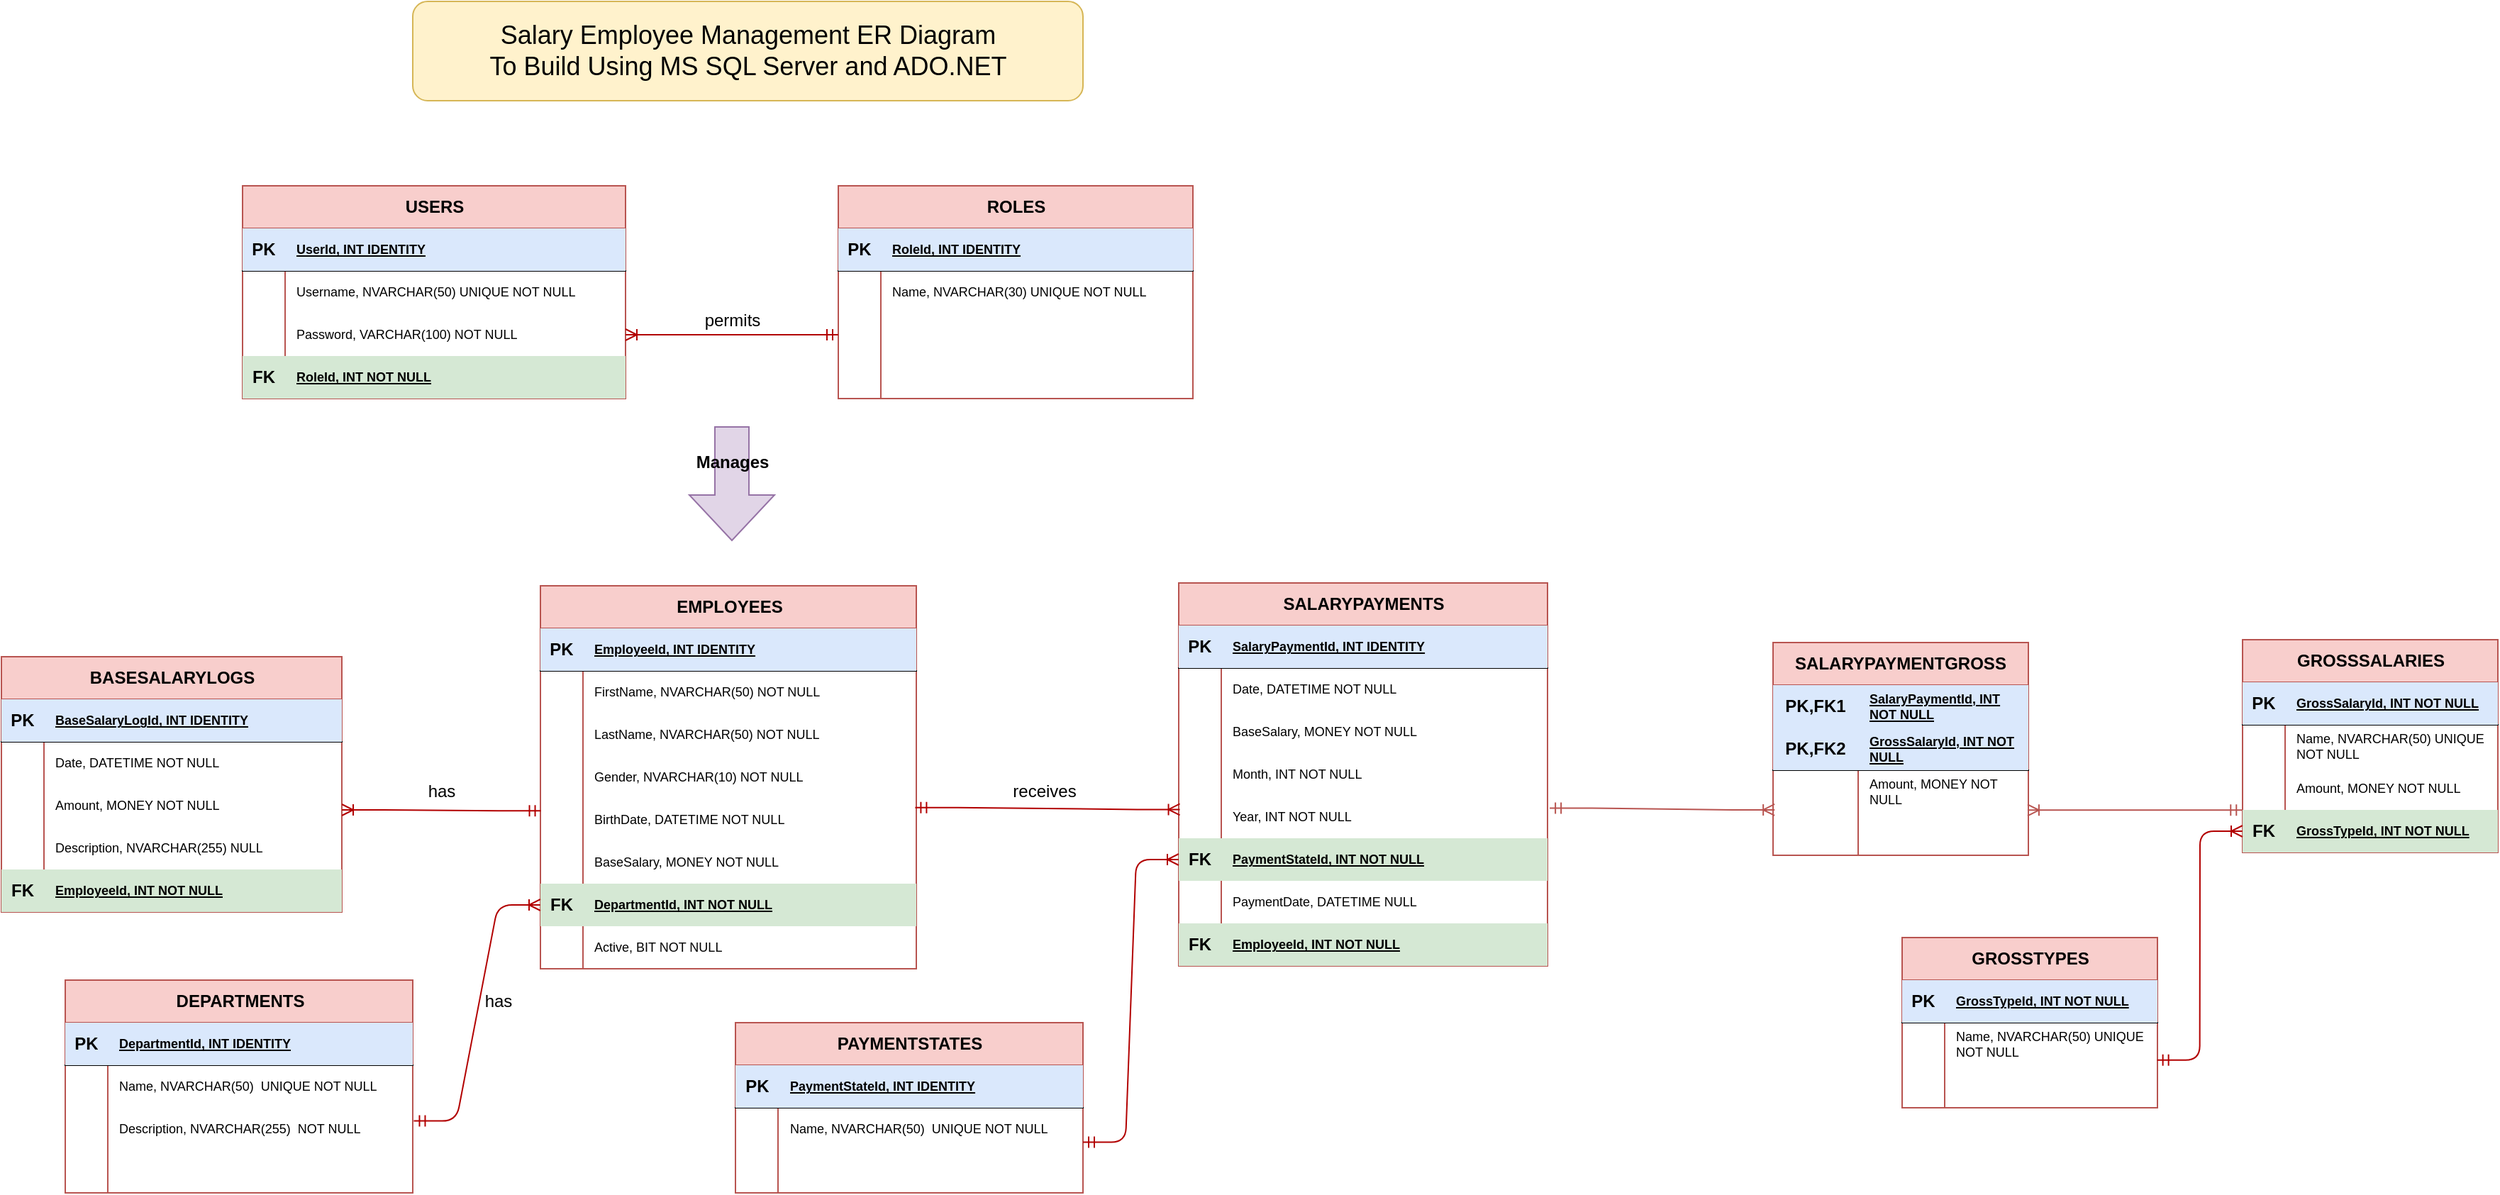 <mxfile version="22.1.2" type="device">
  <diagram name="Page-1" id="O407uY9WB6PLugz5sTXq">
    <mxGraphModel dx="913" dy="454" grid="1" gridSize="10" guides="1" tooltips="1" connect="1" arrows="1" fold="1" page="1" pageScale="1" pageWidth="850" pageHeight="1100" math="0" shadow="0">
      <root>
        <mxCell id="0" />
        <mxCell id="1" parent="0" />
        <mxCell id="q6f8Xul3cOt6mHzcsm3X-1" value="USERS" style="shape=table;startSize=30;container=1;collapsible=1;childLayout=tableLayout;fixedRows=1;rowLines=0;fontStyle=1;align=center;resizeLast=1;html=1;fillColor=#f8cecc;strokeColor=#b85450;" parent="1" vertex="1">
          <mxGeometry x="470" y="280" width="270" height="150" as="geometry" />
        </mxCell>
        <mxCell id="q6f8Xul3cOt6mHzcsm3X-2" value="" style="shape=tableRow;horizontal=0;startSize=0;swimlaneHead=0;swimlaneBody=0;fillColor=none;collapsible=0;dropTarget=0;points=[[0,0.5],[1,0.5]];portConstraint=eastwest;top=0;left=0;right=0;bottom=1;" parent="q6f8Xul3cOt6mHzcsm3X-1" vertex="1">
          <mxGeometry y="30" width="270" height="30" as="geometry" />
        </mxCell>
        <mxCell id="q6f8Xul3cOt6mHzcsm3X-3" value="PK" style="shape=partialRectangle;connectable=0;fillColor=#dae8fc;top=0;left=0;bottom=0;right=0;fontStyle=1;overflow=hidden;whiteSpace=wrap;html=1;strokeColor=#6c8ebf;" parent="q6f8Xul3cOt6mHzcsm3X-2" vertex="1">
          <mxGeometry width="30" height="30" as="geometry">
            <mxRectangle width="30" height="30" as="alternateBounds" />
          </mxGeometry>
        </mxCell>
        <mxCell id="q6f8Xul3cOt6mHzcsm3X-4" value="UserId, INT IDENTITY" style="shape=partialRectangle;connectable=0;fillColor=#dae8fc;top=0;left=0;bottom=0;right=0;align=left;spacingLeft=6;fontStyle=5;overflow=hidden;whiteSpace=wrap;html=1;strokeColor=#6c8ebf;fontSize=9;" parent="q6f8Xul3cOt6mHzcsm3X-2" vertex="1">
          <mxGeometry x="30" width="240" height="30" as="geometry">
            <mxRectangle width="240" height="30" as="alternateBounds" />
          </mxGeometry>
        </mxCell>
        <mxCell id="q6f8Xul3cOt6mHzcsm3X-5" value="" style="shape=tableRow;horizontal=0;startSize=0;swimlaneHead=0;swimlaneBody=0;fillColor=none;collapsible=0;dropTarget=0;points=[[0,0.5],[1,0.5]];portConstraint=eastwest;top=0;left=0;right=0;bottom=0;" parent="q6f8Xul3cOt6mHzcsm3X-1" vertex="1">
          <mxGeometry y="60" width="270" height="30" as="geometry" />
        </mxCell>
        <mxCell id="q6f8Xul3cOt6mHzcsm3X-6" value="" style="shape=partialRectangle;connectable=0;fillColor=none;top=0;left=0;bottom=0;right=0;editable=1;overflow=hidden;whiteSpace=wrap;html=1;" parent="q6f8Xul3cOt6mHzcsm3X-5" vertex="1">
          <mxGeometry width="30" height="30" as="geometry">
            <mxRectangle width="30" height="30" as="alternateBounds" />
          </mxGeometry>
        </mxCell>
        <mxCell id="q6f8Xul3cOt6mHzcsm3X-7" value="Username, NVARCHAR(50) UNIQUE NOT NULL" style="shape=partialRectangle;connectable=0;fillColor=none;top=0;left=0;bottom=0;right=0;align=left;spacingLeft=6;overflow=hidden;whiteSpace=wrap;html=1;fontSize=9;" parent="q6f8Xul3cOt6mHzcsm3X-5" vertex="1">
          <mxGeometry x="30" width="240" height="30" as="geometry">
            <mxRectangle width="240" height="30" as="alternateBounds" />
          </mxGeometry>
        </mxCell>
        <mxCell id="q6f8Xul3cOt6mHzcsm3X-8" value="" style="shape=tableRow;horizontal=0;startSize=0;swimlaneHead=0;swimlaneBody=0;fillColor=none;collapsible=0;dropTarget=0;points=[[0,0.5],[1,0.5]];portConstraint=eastwest;top=0;left=0;right=0;bottom=0;" parent="q6f8Xul3cOt6mHzcsm3X-1" vertex="1">
          <mxGeometry y="90" width="270" height="30" as="geometry" />
        </mxCell>
        <mxCell id="q6f8Xul3cOt6mHzcsm3X-9" value="" style="shape=partialRectangle;connectable=0;fillColor=none;top=0;left=0;bottom=0;right=0;editable=1;overflow=hidden;whiteSpace=wrap;html=1;" parent="q6f8Xul3cOt6mHzcsm3X-8" vertex="1">
          <mxGeometry width="30" height="30" as="geometry">
            <mxRectangle width="30" height="30" as="alternateBounds" />
          </mxGeometry>
        </mxCell>
        <mxCell id="q6f8Xul3cOt6mHzcsm3X-10" value="Password, VARCHAR(100) NOT NULL" style="shape=partialRectangle;connectable=0;fillColor=none;top=0;left=0;bottom=0;right=0;align=left;spacingLeft=6;overflow=hidden;whiteSpace=wrap;html=1;fontSize=9;" parent="q6f8Xul3cOt6mHzcsm3X-8" vertex="1">
          <mxGeometry x="30" width="240" height="30" as="geometry">
            <mxRectangle width="240" height="30" as="alternateBounds" />
          </mxGeometry>
        </mxCell>
        <mxCell id="q6f8Xul3cOt6mHzcsm3X-11" value="" style="shape=tableRow;horizontal=0;startSize=0;swimlaneHead=0;swimlaneBody=0;fillColor=none;collapsible=0;dropTarget=0;points=[[0,0.5],[1,0.5]];portConstraint=eastwest;top=0;left=0;right=0;bottom=0;" parent="q6f8Xul3cOt6mHzcsm3X-1" vertex="1">
          <mxGeometry y="120" width="270" height="30" as="geometry" />
        </mxCell>
        <mxCell id="q6f8Xul3cOt6mHzcsm3X-12" value="FK" style="shape=partialRectangle;connectable=0;fillColor=#d5e8d4;top=0;left=0;bottom=0;right=0;editable=1;overflow=hidden;whiteSpace=wrap;html=1;fontStyle=1;strokeColor=#82b366;" parent="q6f8Xul3cOt6mHzcsm3X-11" vertex="1">
          <mxGeometry width="30" height="30" as="geometry">
            <mxRectangle width="30" height="30" as="alternateBounds" />
          </mxGeometry>
        </mxCell>
        <mxCell id="q6f8Xul3cOt6mHzcsm3X-13" value="&lt;b style=&quot;font-size: 9px;&quot;&gt;&lt;u style=&quot;font-size: 9px;&quot;&gt;RoleId, INT NOT NULL&lt;/u&gt;&lt;/b&gt;" style="shape=partialRectangle;connectable=0;fillColor=#d5e8d4;top=0;left=0;bottom=0;right=0;align=left;spacingLeft=6;overflow=hidden;whiteSpace=wrap;html=1;strokeColor=#82b366;fontSize=9;" parent="q6f8Xul3cOt6mHzcsm3X-11" vertex="1">
          <mxGeometry x="30" width="240" height="30" as="geometry">
            <mxRectangle width="240" height="30" as="alternateBounds" />
          </mxGeometry>
        </mxCell>
        <mxCell id="q6f8Xul3cOt6mHzcsm3X-14" value="ROLES" style="shape=table;startSize=30;container=1;collapsible=1;childLayout=tableLayout;fixedRows=1;rowLines=0;fontStyle=1;align=center;resizeLast=1;html=1;fillColor=#f8cecc;strokeColor=#b85450;" parent="1" vertex="1">
          <mxGeometry x="890" y="280" width="250" height="150" as="geometry" />
        </mxCell>
        <mxCell id="q6f8Xul3cOt6mHzcsm3X-15" value="" style="shape=tableRow;horizontal=0;startSize=0;swimlaneHead=0;swimlaneBody=0;fillColor=none;collapsible=0;dropTarget=0;points=[[0,0.5],[1,0.5]];portConstraint=eastwest;top=0;left=0;right=0;bottom=1;" parent="q6f8Xul3cOt6mHzcsm3X-14" vertex="1">
          <mxGeometry y="30" width="250" height="30" as="geometry" />
        </mxCell>
        <mxCell id="q6f8Xul3cOt6mHzcsm3X-16" value="PK" style="shape=partialRectangle;connectable=0;fillColor=#dae8fc;top=0;left=0;bottom=0;right=0;fontStyle=1;overflow=hidden;whiteSpace=wrap;html=1;strokeColor=#6c8ebf;" parent="q6f8Xul3cOt6mHzcsm3X-15" vertex="1">
          <mxGeometry width="30" height="30" as="geometry">
            <mxRectangle width="30" height="30" as="alternateBounds" />
          </mxGeometry>
        </mxCell>
        <mxCell id="q6f8Xul3cOt6mHzcsm3X-17" value="RoleId, INT IDENTITY" style="shape=partialRectangle;connectable=0;fillColor=#dae8fc;top=0;left=0;bottom=0;right=0;align=left;spacingLeft=6;fontStyle=5;overflow=hidden;whiteSpace=wrap;html=1;strokeColor=#6c8ebf;fontSize=9;" parent="q6f8Xul3cOt6mHzcsm3X-15" vertex="1">
          <mxGeometry x="30" width="220" height="30" as="geometry">
            <mxRectangle width="220" height="30" as="alternateBounds" />
          </mxGeometry>
        </mxCell>
        <mxCell id="q6f8Xul3cOt6mHzcsm3X-18" value="" style="shape=tableRow;horizontal=0;startSize=0;swimlaneHead=0;swimlaneBody=0;fillColor=none;collapsible=0;dropTarget=0;points=[[0,0.5],[1,0.5]];portConstraint=eastwest;top=0;left=0;right=0;bottom=0;" parent="q6f8Xul3cOt6mHzcsm3X-14" vertex="1">
          <mxGeometry y="60" width="250" height="30" as="geometry" />
        </mxCell>
        <mxCell id="q6f8Xul3cOt6mHzcsm3X-19" value="" style="shape=partialRectangle;connectable=0;fillColor=none;top=0;left=0;bottom=0;right=0;editable=1;overflow=hidden;whiteSpace=wrap;html=1;" parent="q6f8Xul3cOt6mHzcsm3X-18" vertex="1">
          <mxGeometry width="30" height="30" as="geometry">
            <mxRectangle width="30" height="30" as="alternateBounds" />
          </mxGeometry>
        </mxCell>
        <mxCell id="q6f8Xul3cOt6mHzcsm3X-20" value="Name, NVARCHAR(30) UNIQUE NOT NULL" style="shape=partialRectangle;connectable=0;fillColor=none;top=0;left=0;bottom=0;right=0;align=left;spacingLeft=6;overflow=hidden;whiteSpace=wrap;html=1;fontSize=9;" parent="q6f8Xul3cOt6mHzcsm3X-18" vertex="1">
          <mxGeometry x="30" width="220" height="30" as="geometry">
            <mxRectangle width="220" height="30" as="alternateBounds" />
          </mxGeometry>
        </mxCell>
        <mxCell id="q6f8Xul3cOt6mHzcsm3X-21" value="" style="shape=tableRow;horizontal=0;startSize=0;swimlaneHead=0;swimlaneBody=0;fillColor=none;collapsible=0;dropTarget=0;points=[[0,0.5],[1,0.5]];portConstraint=eastwest;top=0;left=0;right=0;bottom=0;" parent="q6f8Xul3cOt6mHzcsm3X-14" vertex="1">
          <mxGeometry y="90" width="250" height="30" as="geometry" />
        </mxCell>
        <mxCell id="q6f8Xul3cOt6mHzcsm3X-22" value="" style="shape=partialRectangle;connectable=0;fillColor=none;top=0;left=0;bottom=0;right=0;editable=1;overflow=hidden;whiteSpace=wrap;html=1;" parent="q6f8Xul3cOt6mHzcsm3X-21" vertex="1">
          <mxGeometry width="30" height="30" as="geometry">
            <mxRectangle width="30" height="30" as="alternateBounds" />
          </mxGeometry>
        </mxCell>
        <mxCell id="q6f8Xul3cOt6mHzcsm3X-23" value="" style="shape=partialRectangle;connectable=0;fillColor=none;top=0;left=0;bottom=0;right=0;align=left;spacingLeft=6;overflow=hidden;whiteSpace=wrap;html=1;" parent="q6f8Xul3cOt6mHzcsm3X-21" vertex="1">
          <mxGeometry x="30" width="220" height="30" as="geometry">
            <mxRectangle width="220" height="30" as="alternateBounds" />
          </mxGeometry>
        </mxCell>
        <mxCell id="q6f8Xul3cOt6mHzcsm3X-24" value="" style="shape=tableRow;horizontal=0;startSize=0;swimlaneHead=0;swimlaneBody=0;fillColor=none;collapsible=0;dropTarget=0;points=[[0,0.5],[1,0.5]];portConstraint=eastwest;top=0;left=0;right=0;bottom=0;" parent="q6f8Xul3cOt6mHzcsm3X-14" vertex="1">
          <mxGeometry y="120" width="250" height="30" as="geometry" />
        </mxCell>
        <mxCell id="q6f8Xul3cOt6mHzcsm3X-25" value="" style="shape=partialRectangle;connectable=0;fillColor=none;top=0;left=0;bottom=0;right=0;editable=1;overflow=hidden;whiteSpace=wrap;html=1;" parent="q6f8Xul3cOt6mHzcsm3X-24" vertex="1">
          <mxGeometry width="30" height="30" as="geometry">
            <mxRectangle width="30" height="30" as="alternateBounds" />
          </mxGeometry>
        </mxCell>
        <mxCell id="q6f8Xul3cOt6mHzcsm3X-26" value="" style="shape=partialRectangle;connectable=0;fillColor=none;top=0;left=0;bottom=0;right=0;align=left;spacingLeft=6;overflow=hidden;whiteSpace=wrap;html=1;" parent="q6f8Xul3cOt6mHzcsm3X-24" vertex="1">
          <mxGeometry x="30" width="220" height="30" as="geometry">
            <mxRectangle width="220" height="30" as="alternateBounds" />
          </mxGeometry>
        </mxCell>
        <mxCell id="q6f8Xul3cOt6mHzcsm3X-27" value="" style="edgeStyle=entityRelationEdgeStyle;fontSize=12;html=1;endArrow=ERmandOne;endFill=0;startArrow=ERoneToMany;rounded=1;exitX=1;exitY=0.5;exitDx=0;exitDy=0;entryX=0;entryY=0.5;entryDx=0;entryDy=0;startFill=0;strokeColor=#B20000;fillColor=#e51400;labelBorderColor=none;jumpSize=6;" parent="1" source="q6f8Xul3cOt6mHzcsm3X-8" target="q6f8Xul3cOt6mHzcsm3X-21" edge="1">
          <mxGeometry width="100" height="100" relative="1" as="geometry">
            <mxPoint x="750" y="450" as="sourcePoint" />
            <mxPoint x="850" y="350" as="targetPoint" />
          </mxGeometry>
        </mxCell>
        <mxCell id="q6f8Xul3cOt6mHzcsm3X-28" value="permits" style="text;html=1;align=center;verticalAlign=middle;resizable=0;points=[];autosize=1;strokeColor=none;fillColor=none;" parent="1" vertex="1">
          <mxGeometry x="785" y="360" width="60" height="30" as="geometry" />
        </mxCell>
        <mxCell id="q6f8Xul3cOt6mHzcsm3X-29" value="EMPLOYEES" style="shape=table;startSize=30;container=1;collapsible=1;childLayout=tableLayout;fixedRows=1;rowLines=0;fontStyle=1;align=center;resizeLast=1;html=1;fillColor=#f8cecc;strokeColor=#b85450;" parent="1" vertex="1">
          <mxGeometry x="680" y="562" width="265" height="270" as="geometry" />
        </mxCell>
        <mxCell id="q6f8Xul3cOt6mHzcsm3X-30" value="" style="shape=tableRow;horizontal=0;startSize=0;swimlaneHead=0;swimlaneBody=0;fillColor=none;collapsible=0;dropTarget=0;points=[[0,0.5],[1,0.5]];portConstraint=eastwest;top=0;left=0;right=0;bottom=1;" parent="q6f8Xul3cOt6mHzcsm3X-29" vertex="1">
          <mxGeometry y="30" width="265" height="30" as="geometry" />
        </mxCell>
        <mxCell id="q6f8Xul3cOt6mHzcsm3X-31" value="PK" style="shape=partialRectangle;connectable=0;fillColor=#dae8fc;top=0;left=0;bottom=0;right=0;fontStyle=1;overflow=hidden;whiteSpace=wrap;html=1;strokeColor=#6c8ebf;" parent="q6f8Xul3cOt6mHzcsm3X-30" vertex="1">
          <mxGeometry width="30" height="30" as="geometry">
            <mxRectangle width="30" height="30" as="alternateBounds" />
          </mxGeometry>
        </mxCell>
        <mxCell id="q6f8Xul3cOt6mHzcsm3X-32" value="EmployeeId, INT IDENTITY" style="shape=partialRectangle;connectable=0;fillColor=#dae8fc;top=0;left=0;bottom=0;right=0;align=left;spacingLeft=6;fontStyle=5;overflow=hidden;whiteSpace=wrap;html=1;strokeColor=#6c8ebf;fontSize=9;" parent="q6f8Xul3cOt6mHzcsm3X-30" vertex="1">
          <mxGeometry x="30" width="235" height="30" as="geometry">
            <mxRectangle width="235" height="30" as="alternateBounds" />
          </mxGeometry>
        </mxCell>
        <mxCell id="q6f8Xul3cOt6mHzcsm3X-33" value="" style="shape=tableRow;horizontal=0;startSize=0;swimlaneHead=0;swimlaneBody=0;fillColor=none;collapsible=0;dropTarget=0;points=[[0,0.5],[1,0.5]];portConstraint=eastwest;top=0;left=0;right=0;bottom=0;" parent="q6f8Xul3cOt6mHzcsm3X-29" vertex="1">
          <mxGeometry y="60" width="265" height="30" as="geometry" />
        </mxCell>
        <mxCell id="q6f8Xul3cOt6mHzcsm3X-34" value="" style="shape=partialRectangle;connectable=0;fillColor=none;top=0;left=0;bottom=0;right=0;editable=1;overflow=hidden;whiteSpace=wrap;html=1;" parent="q6f8Xul3cOt6mHzcsm3X-33" vertex="1">
          <mxGeometry width="30" height="30" as="geometry">
            <mxRectangle width="30" height="30" as="alternateBounds" />
          </mxGeometry>
        </mxCell>
        <mxCell id="q6f8Xul3cOt6mHzcsm3X-35" value="FirstName, NVARCHAR(50) NOT NULL" style="shape=partialRectangle;connectable=0;fillColor=none;top=0;left=0;bottom=0;right=0;align=left;spacingLeft=6;overflow=hidden;whiteSpace=wrap;html=1;fontSize=9;" parent="q6f8Xul3cOt6mHzcsm3X-33" vertex="1">
          <mxGeometry x="30" width="235" height="30" as="geometry">
            <mxRectangle width="235" height="30" as="alternateBounds" />
          </mxGeometry>
        </mxCell>
        <mxCell id="q6f8Xul3cOt6mHzcsm3X-36" value="" style="shape=tableRow;horizontal=0;startSize=0;swimlaneHead=0;swimlaneBody=0;fillColor=none;collapsible=0;dropTarget=0;points=[[0,0.5],[1,0.5]];portConstraint=eastwest;top=0;left=0;right=0;bottom=0;" parent="q6f8Xul3cOt6mHzcsm3X-29" vertex="1">
          <mxGeometry y="90" width="265" height="30" as="geometry" />
        </mxCell>
        <mxCell id="q6f8Xul3cOt6mHzcsm3X-37" value="" style="shape=partialRectangle;connectable=0;fillColor=none;top=0;left=0;bottom=0;right=0;editable=1;overflow=hidden;whiteSpace=wrap;html=1;" parent="q6f8Xul3cOt6mHzcsm3X-36" vertex="1">
          <mxGeometry width="30" height="30" as="geometry">
            <mxRectangle width="30" height="30" as="alternateBounds" />
          </mxGeometry>
        </mxCell>
        <mxCell id="q6f8Xul3cOt6mHzcsm3X-38" value="LastName, NVARCHAR(50) NOT NULL" style="shape=partialRectangle;connectable=0;fillColor=none;top=0;left=0;bottom=0;right=0;align=left;spacingLeft=6;overflow=hidden;whiteSpace=wrap;html=1;fontSize=9;" parent="q6f8Xul3cOt6mHzcsm3X-36" vertex="1">
          <mxGeometry x="30" width="235" height="30" as="geometry">
            <mxRectangle width="235" height="30" as="alternateBounds" />
          </mxGeometry>
        </mxCell>
        <mxCell id="q6f8Xul3cOt6mHzcsm3X-39" value="" style="shape=tableRow;horizontal=0;startSize=0;swimlaneHead=0;swimlaneBody=0;fillColor=none;collapsible=0;dropTarget=0;points=[[0,0.5],[1,0.5]];portConstraint=eastwest;top=0;left=0;right=0;bottom=0;" parent="q6f8Xul3cOt6mHzcsm3X-29" vertex="1">
          <mxGeometry y="120" width="265" height="30" as="geometry" />
        </mxCell>
        <mxCell id="q6f8Xul3cOt6mHzcsm3X-40" value="" style="shape=partialRectangle;connectable=0;fillColor=none;top=0;left=0;bottom=0;right=0;editable=1;overflow=hidden;whiteSpace=wrap;html=1;" parent="q6f8Xul3cOt6mHzcsm3X-39" vertex="1">
          <mxGeometry width="30" height="30" as="geometry">
            <mxRectangle width="30" height="30" as="alternateBounds" />
          </mxGeometry>
        </mxCell>
        <mxCell id="q6f8Xul3cOt6mHzcsm3X-41" value="Gender, NVARCHAR(10) NOT NULL" style="shape=partialRectangle;connectable=0;fillColor=none;top=0;left=0;bottom=0;right=0;align=left;spacingLeft=6;overflow=hidden;whiteSpace=wrap;html=1;fontSize=9;" parent="q6f8Xul3cOt6mHzcsm3X-39" vertex="1">
          <mxGeometry x="30" width="235" height="30" as="geometry">
            <mxRectangle width="235" height="30" as="alternateBounds" />
          </mxGeometry>
        </mxCell>
        <mxCell id="q6f8Xul3cOt6mHzcsm3X-45" value="" style="shape=tableRow;horizontal=0;startSize=0;swimlaneHead=0;swimlaneBody=0;fillColor=none;collapsible=0;dropTarget=0;points=[[0,0.5],[1,0.5]];portConstraint=eastwest;top=0;left=0;right=0;bottom=0;" parent="q6f8Xul3cOt6mHzcsm3X-29" vertex="1">
          <mxGeometry y="150" width="265" height="30" as="geometry" />
        </mxCell>
        <mxCell id="q6f8Xul3cOt6mHzcsm3X-46" value="" style="shape=partialRectangle;connectable=0;fillColor=none;top=0;left=0;bottom=0;right=0;editable=1;overflow=hidden;whiteSpace=wrap;html=1;" parent="q6f8Xul3cOt6mHzcsm3X-45" vertex="1">
          <mxGeometry width="30" height="30" as="geometry">
            <mxRectangle width="30" height="30" as="alternateBounds" />
          </mxGeometry>
        </mxCell>
        <mxCell id="q6f8Xul3cOt6mHzcsm3X-47" value="BirthDate, DATETIME NOT NULL" style="shape=partialRectangle;connectable=0;fillColor=none;top=0;left=0;bottom=0;right=0;align=left;spacingLeft=6;overflow=hidden;whiteSpace=wrap;html=1;fontSize=9;" parent="q6f8Xul3cOt6mHzcsm3X-45" vertex="1">
          <mxGeometry x="30" width="235" height="30" as="geometry">
            <mxRectangle width="235" height="30" as="alternateBounds" />
          </mxGeometry>
        </mxCell>
        <mxCell id="q6f8Xul3cOt6mHzcsm3X-48" value="" style="shape=tableRow;horizontal=0;startSize=0;swimlaneHead=0;swimlaneBody=0;fillColor=none;collapsible=0;dropTarget=0;points=[[0,0.5],[1,0.5]];portConstraint=eastwest;top=0;left=0;right=0;bottom=0;" parent="q6f8Xul3cOt6mHzcsm3X-29" vertex="1">
          <mxGeometry y="180" width="265" height="30" as="geometry" />
        </mxCell>
        <mxCell id="q6f8Xul3cOt6mHzcsm3X-49" value="" style="shape=partialRectangle;connectable=0;fillColor=none;top=0;left=0;bottom=0;right=0;editable=1;overflow=hidden;whiteSpace=wrap;html=1;" parent="q6f8Xul3cOt6mHzcsm3X-48" vertex="1">
          <mxGeometry width="30" height="30" as="geometry">
            <mxRectangle width="30" height="30" as="alternateBounds" />
          </mxGeometry>
        </mxCell>
        <mxCell id="q6f8Xul3cOt6mHzcsm3X-50" value="BaseSalary, MONEY NOT NULL" style="shape=partialRectangle;connectable=0;fillColor=none;top=0;left=0;bottom=0;right=0;align=left;spacingLeft=6;overflow=hidden;whiteSpace=wrap;html=1;fontSize=9;" parent="q6f8Xul3cOt6mHzcsm3X-48" vertex="1">
          <mxGeometry x="30" width="235" height="30" as="geometry">
            <mxRectangle width="235" height="30" as="alternateBounds" />
          </mxGeometry>
        </mxCell>
        <mxCell id="q6f8Xul3cOt6mHzcsm3X-51" value="" style="shape=tableRow;horizontal=0;startSize=0;swimlaneHead=0;swimlaneBody=0;fillColor=none;collapsible=0;dropTarget=0;points=[[0,0.5],[1,0.5]];portConstraint=eastwest;top=0;left=0;right=0;bottom=0;" parent="q6f8Xul3cOt6mHzcsm3X-29" vertex="1">
          <mxGeometry y="210" width="265" height="30" as="geometry" />
        </mxCell>
        <mxCell id="q6f8Xul3cOt6mHzcsm3X-52" value="FK" style="shape=partialRectangle;connectable=0;fillColor=#d5e8d4;top=0;left=0;bottom=0;right=0;editable=1;overflow=hidden;whiteSpace=wrap;html=1;strokeColor=#82b366;fontStyle=1" parent="q6f8Xul3cOt6mHzcsm3X-51" vertex="1">
          <mxGeometry width="30" height="30" as="geometry">
            <mxRectangle width="30" height="30" as="alternateBounds" />
          </mxGeometry>
        </mxCell>
        <mxCell id="q6f8Xul3cOt6mHzcsm3X-53" value="DepartmentId, INT NOT NULL" style="shape=partialRectangle;connectable=0;fillColor=#d5e8d4;top=0;left=0;bottom=0;right=0;align=left;spacingLeft=6;overflow=hidden;whiteSpace=wrap;html=1;fontSize=9;strokeColor=#82b366;fontStyle=5" parent="q6f8Xul3cOt6mHzcsm3X-51" vertex="1">
          <mxGeometry x="30" width="235" height="30" as="geometry">
            <mxRectangle width="235" height="30" as="alternateBounds" />
          </mxGeometry>
        </mxCell>
        <mxCell id="q6f8Xul3cOt6mHzcsm3X-54" value="" style="shape=tableRow;horizontal=0;startSize=0;swimlaneHead=0;swimlaneBody=0;fillColor=none;collapsible=0;dropTarget=0;points=[[0,0.5],[1,0.5]];portConstraint=eastwest;top=0;left=0;right=0;bottom=0;" parent="q6f8Xul3cOt6mHzcsm3X-29" vertex="1">
          <mxGeometry y="240" width="265" height="30" as="geometry" />
        </mxCell>
        <mxCell id="q6f8Xul3cOt6mHzcsm3X-55" value="" style="shape=partialRectangle;connectable=0;fillColor=none;top=0;left=0;bottom=0;right=0;editable=1;overflow=hidden;whiteSpace=wrap;html=1;" parent="q6f8Xul3cOt6mHzcsm3X-54" vertex="1">
          <mxGeometry width="30" height="30" as="geometry">
            <mxRectangle width="30" height="30" as="alternateBounds" />
          </mxGeometry>
        </mxCell>
        <mxCell id="q6f8Xul3cOt6mHzcsm3X-56" value="Active, BIT NOT NULL" style="shape=partialRectangle;connectable=0;fillColor=none;top=0;left=0;bottom=0;right=0;align=left;spacingLeft=6;overflow=hidden;whiteSpace=wrap;html=1;fontSize=9;" parent="q6f8Xul3cOt6mHzcsm3X-54" vertex="1">
          <mxGeometry x="30" width="235" height="30" as="geometry">
            <mxRectangle width="235" height="30" as="alternateBounds" />
          </mxGeometry>
        </mxCell>
        <mxCell id="q6f8Xul3cOt6mHzcsm3X-57" value="SALARYPAYMENTS" style="shape=table;startSize=30;container=1;collapsible=1;childLayout=tableLayout;fixedRows=1;rowLines=0;fontStyle=1;align=center;resizeLast=1;html=1;fillColor=#f8cecc;strokeColor=#b85450;" parent="1" vertex="1">
          <mxGeometry x="1130" y="560" width="260" height="270" as="geometry" />
        </mxCell>
        <mxCell id="q6f8Xul3cOt6mHzcsm3X-58" value="" style="shape=tableRow;horizontal=0;startSize=0;swimlaneHead=0;swimlaneBody=0;fillColor=none;collapsible=0;dropTarget=0;points=[[0,0.5],[1,0.5]];portConstraint=eastwest;top=0;left=0;right=0;bottom=1;" parent="q6f8Xul3cOt6mHzcsm3X-57" vertex="1">
          <mxGeometry y="30" width="260" height="30" as="geometry" />
        </mxCell>
        <mxCell id="q6f8Xul3cOt6mHzcsm3X-59" value="PK" style="shape=partialRectangle;connectable=0;fillColor=#dae8fc;top=0;left=0;bottom=0;right=0;fontStyle=1;overflow=hidden;whiteSpace=wrap;html=1;strokeColor=#6c8ebf;" parent="q6f8Xul3cOt6mHzcsm3X-58" vertex="1">
          <mxGeometry width="30" height="30" as="geometry">
            <mxRectangle width="30" height="30" as="alternateBounds" />
          </mxGeometry>
        </mxCell>
        <mxCell id="q6f8Xul3cOt6mHzcsm3X-60" value="SalaryPaymentId, INT IDENTITY" style="shape=partialRectangle;connectable=0;fillColor=#dae8fc;top=0;left=0;bottom=0;right=0;align=left;spacingLeft=6;fontStyle=5;overflow=hidden;whiteSpace=wrap;html=1;strokeColor=#6c8ebf;fontSize=9;" parent="q6f8Xul3cOt6mHzcsm3X-58" vertex="1">
          <mxGeometry x="30" width="230" height="30" as="geometry">
            <mxRectangle width="230" height="30" as="alternateBounds" />
          </mxGeometry>
        </mxCell>
        <mxCell id="q6f8Xul3cOt6mHzcsm3X-61" value="" style="shape=tableRow;horizontal=0;startSize=0;swimlaneHead=0;swimlaneBody=0;fillColor=none;collapsible=0;dropTarget=0;points=[[0,0.5],[1,0.5]];portConstraint=eastwest;top=0;left=0;right=0;bottom=0;" parent="q6f8Xul3cOt6mHzcsm3X-57" vertex="1">
          <mxGeometry y="60" width="260" height="30" as="geometry" />
        </mxCell>
        <mxCell id="q6f8Xul3cOt6mHzcsm3X-62" value="" style="shape=partialRectangle;connectable=0;fillColor=none;top=0;left=0;bottom=0;right=0;editable=1;overflow=hidden;whiteSpace=wrap;html=1;" parent="q6f8Xul3cOt6mHzcsm3X-61" vertex="1">
          <mxGeometry width="30" height="30" as="geometry">
            <mxRectangle width="30" height="30" as="alternateBounds" />
          </mxGeometry>
        </mxCell>
        <mxCell id="q6f8Xul3cOt6mHzcsm3X-63" value="Date, DATETIME NOT NULL" style="shape=partialRectangle;connectable=0;fillColor=none;top=0;left=0;bottom=0;right=0;align=left;spacingLeft=6;overflow=hidden;whiteSpace=wrap;html=1;fontSize=9;" parent="q6f8Xul3cOt6mHzcsm3X-61" vertex="1">
          <mxGeometry x="30" width="230" height="30" as="geometry">
            <mxRectangle width="230" height="30" as="alternateBounds" />
          </mxGeometry>
        </mxCell>
        <mxCell id="q6f8Xul3cOt6mHzcsm3X-64" value="" style="shape=tableRow;horizontal=0;startSize=0;swimlaneHead=0;swimlaneBody=0;fillColor=none;collapsible=0;dropTarget=0;points=[[0,0.5],[1,0.5]];portConstraint=eastwest;top=0;left=0;right=0;bottom=0;" parent="q6f8Xul3cOt6mHzcsm3X-57" vertex="1">
          <mxGeometry y="90" width="260" height="30" as="geometry" />
        </mxCell>
        <mxCell id="q6f8Xul3cOt6mHzcsm3X-65" value="" style="shape=partialRectangle;connectable=0;fillColor=none;top=0;left=0;bottom=0;right=0;editable=1;overflow=hidden;whiteSpace=wrap;html=1;" parent="q6f8Xul3cOt6mHzcsm3X-64" vertex="1">
          <mxGeometry width="30" height="30" as="geometry">
            <mxRectangle width="30" height="30" as="alternateBounds" />
          </mxGeometry>
        </mxCell>
        <mxCell id="q6f8Xul3cOt6mHzcsm3X-66" value="BaseSalary, MONEY NOT NULL" style="shape=partialRectangle;connectable=0;fillColor=none;top=0;left=0;bottom=0;right=0;align=left;spacingLeft=6;overflow=hidden;whiteSpace=wrap;html=1;fontSize=9;" parent="q6f8Xul3cOt6mHzcsm3X-64" vertex="1">
          <mxGeometry x="30" width="230" height="30" as="geometry">
            <mxRectangle width="230" height="30" as="alternateBounds" />
          </mxGeometry>
        </mxCell>
        <mxCell id="q6f8Xul3cOt6mHzcsm3X-73" value="" style="shape=tableRow;horizontal=0;startSize=0;swimlaneHead=0;swimlaneBody=0;fillColor=none;collapsible=0;dropTarget=0;points=[[0,0.5],[1,0.5]];portConstraint=eastwest;top=0;left=0;right=0;bottom=0;" parent="q6f8Xul3cOt6mHzcsm3X-57" vertex="1">
          <mxGeometry y="120" width="260" height="30" as="geometry" />
        </mxCell>
        <mxCell id="q6f8Xul3cOt6mHzcsm3X-74" value="" style="shape=partialRectangle;connectable=0;fillColor=none;top=0;left=0;bottom=0;right=0;editable=1;overflow=hidden;whiteSpace=wrap;html=1;" parent="q6f8Xul3cOt6mHzcsm3X-73" vertex="1">
          <mxGeometry width="30" height="30" as="geometry">
            <mxRectangle width="30" height="30" as="alternateBounds" />
          </mxGeometry>
        </mxCell>
        <mxCell id="q6f8Xul3cOt6mHzcsm3X-75" value="Month, INT NOT NULL" style="shape=partialRectangle;connectable=0;fillColor=none;top=0;left=0;bottom=0;right=0;align=left;spacingLeft=6;overflow=hidden;whiteSpace=wrap;html=1;fontSize=9;" parent="q6f8Xul3cOt6mHzcsm3X-73" vertex="1">
          <mxGeometry x="30" width="230" height="30" as="geometry">
            <mxRectangle width="230" height="30" as="alternateBounds" />
          </mxGeometry>
        </mxCell>
        <mxCell id="q6f8Xul3cOt6mHzcsm3X-76" value="" style="shape=tableRow;horizontal=0;startSize=0;swimlaneHead=0;swimlaneBody=0;fillColor=none;collapsible=0;dropTarget=0;points=[[0,0.5],[1,0.5]];portConstraint=eastwest;top=0;left=0;right=0;bottom=0;" parent="q6f8Xul3cOt6mHzcsm3X-57" vertex="1">
          <mxGeometry y="150" width="260" height="30" as="geometry" />
        </mxCell>
        <mxCell id="q6f8Xul3cOt6mHzcsm3X-77" value="" style="shape=partialRectangle;connectable=0;fillColor=none;top=0;left=0;bottom=0;right=0;editable=1;overflow=hidden;whiteSpace=wrap;html=1;" parent="q6f8Xul3cOt6mHzcsm3X-76" vertex="1">
          <mxGeometry width="30" height="30" as="geometry">
            <mxRectangle width="30" height="30" as="alternateBounds" />
          </mxGeometry>
        </mxCell>
        <mxCell id="q6f8Xul3cOt6mHzcsm3X-78" value="Year, INT NOT NULL" style="shape=partialRectangle;connectable=0;fillColor=none;top=0;left=0;bottom=0;right=0;align=left;spacingLeft=6;overflow=hidden;whiteSpace=wrap;html=1;fontSize=9;" parent="q6f8Xul3cOt6mHzcsm3X-76" vertex="1">
          <mxGeometry x="30" width="230" height="30" as="geometry">
            <mxRectangle width="230" height="30" as="alternateBounds" />
          </mxGeometry>
        </mxCell>
        <mxCell id="q6f8Xul3cOt6mHzcsm3X-79" value="" style="shape=tableRow;horizontal=0;startSize=0;swimlaneHead=0;swimlaneBody=0;fillColor=none;collapsible=0;dropTarget=0;points=[[0,0.5],[1,0.5]];portConstraint=eastwest;top=0;left=0;right=0;bottom=0;" parent="q6f8Xul3cOt6mHzcsm3X-57" vertex="1">
          <mxGeometry y="180" width="260" height="30" as="geometry" />
        </mxCell>
        <mxCell id="q6f8Xul3cOt6mHzcsm3X-80" value="FK" style="shape=partialRectangle;connectable=0;fillColor=#d5e8d4;top=0;left=0;bottom=0;right=0;editable=1;overflow=hidden;whiteSpace=wrap;html=1;strokeColor=#82b366;fontStyle=1" parent="q6f8Xul3cOt6mHzcsm3X-79" vertex="1">
          <mxGeometry width="30" height="30" as="geometry">
            <mxRectangle width="30" height="30" as="alternateBounds" />
          </mxGeometry>
        </mxCell>
        <mxCell id="q6f8Xul3cOt6mHzcsm3X-81" value="PaymentStateId, INT NOT NULL" style="shape=partialRectangle;connectable=0;fillColor=#d5e8d4;top=0;left=0;bottom=0;right=0;align=left;spacingLeft=6;overflow=hidden;whiteSpace=wrap;html=1;fontSize=9;strokeColor=#82b366;fontStyle=5" parent="q6f8Xul3cOt6mHzcsm3X-79" vertex="1">
          <mxGeometry x="30" width="230" height="30" as="geometry">
            <mxRectangle width="230" height="30" as="alternateBounds" />
          </mxGeometry>
        </mxCell>
        <mxCell id="q6f8Xul3cOt6mHzcsm3X-82" value="" style="shape=tableRow;horizontal=0;startSize=0;swimlaneHead=0;swimlaneBody=0;fillColor=none;collapsible=0;dropTarget=0;points=[[0,0.5],[1,0.5]];portConstraint=eastwest;top=0;left=0;right=0;bottom=0;" parent="q6f8Xul3cOt6mHzcsm3X-57" vertex="1">
          <mxGeometry y="210" width="260" height="30" as="geometry" />
        </mxCell>
        <mxCell id="q6f8Xul3cOt6mHzcsm3X-83" value="" style="shape=partialRectangle;connectable=0;fillColor=none;top=0;left=0;bottom=0;right=0;editable=1;overflow=hidden;whiteSpace=wrap;html=1;" parent="q6f8Xul3cOt6mHzcsm3X-82" vertex="1">
          <mxGeometry width="30" height="30" as="geometry">
            <mxRectangle width="30" height="30" as="alternateBounds" />
          </mxGeometry>
        </mxCell>
        <mxCell id="q6f8Xul3cOt6mHzcsm3X-84" value="PaymentDate, DATETIME NULL" style="shape=partialRectangle;connectable=0;fillColor=none;top=0;left=0;bottom=0;right=0;align=left;spacingLeft=6;overflow=hidden;whiteSpace=wrap;html=1;fontSize=9;" parent="q6f8Xul3cOt6mHzcsm3X-82" vertex="1">
          <mxGeometry x="30" width="230" height="30" as="geometry">
            <mxRectangle width="230" height="30" as="alternateBounds" />
          </mxGeometry>
        </mxCell>
        <mxCell id="pVig9FcVcvdjbTe0Lld2-1" value="" style="shape=tableRow;horizontal=0;startSize=0;swimlaneHead=0;swimlaneBody=0;fillColor=none;collapsible=0;dropTarget=0;points=[[0,0.5],[1,0.5]];portConstraint=eastwest;top=0;left=0;right=0;bottom=0;" parent="q6f8Xul3cOt6mHzcsm3X-57" vertex="1">
          <mxGeometry y="240" width="260" height="30" as="geometry" />
        </mxCell>
        <mxCell id="pVig9FcVcvdjbTe0Lld2-2" value="&lt;b&gt;FK&lt;/b&gt;" style="shape=partialRectangle;connectable=0;fillColor=#d5e8d4;top=0;left=0;bottom=0;right=0;editable=1;overflow=hidden;whiteSpace=wrap;html=1;strokeColor=#82b366;" parent="pVig9FcVcvdjbTe0Lld2-1" vertex="1">
          <mxGeometry width="30" height="30" as="geometry">
            <mxRectangle width="30" height="30" as="alternateBounds" />
          </mxGeometry>
        </mxCell>
        <mxCell id="pVig9FcVcvdjbTe0Lld2-3" value="&lt;b style=&quot;font-size: 9px;&quot;&gt;&lt;u style=&quot;font-size: 9px;&quot;&gt;EmployeeId, INT NOT NULL&lt;/u&gt;&lt;/b&gt;" style="shape=partialRectangle;connectable=0;fillColor=#d5e8d4;top=0;left=0;bottom=0;right=0;align=left;spacingLeft=6;overflow=hidden;whiteSpace=wrap;html=1;strokeColor=#82b366;fontSize=9;" parent="pVig9FcVcvdjbTe0Lld2-1" vertex="1">
          <mxGeometry x="30" width="230" height="30" as="geometry">
            <mxRectangle width="230" height="30" as="alternateBounds" />
          </mxGeometry>
        </mxCell>
        <mxCell id="q6f8Xul3cOt6mHzcsm3X-85" value="" style="edgeStyle=entityRelationEdgeStyle;fontSize=12;html=1;endArrow=ERoneToMany;startArrow=ERmandOne;rounded=0;exitX=0.997;exitY=0.211;exitDx=0;exitDy=0;exitPerimeter=0;entryX=0.003;entryY=0.324;entryDx=0;entryDy=0;entryPerimeter=0;endFill=0;startFill=0;fillColor=#e51400;strokeColor=#B20000;" parent="1" source="q6f8Xul3cOt6mHzcsm3X-45" edge="1" target="q6f8Xul3cOt6mHzcsm3X-76">
          <mxGeometry width="100" height="100" relative="1" as="geometry">
            <mxPoint x="960" y="752" as="sourcePoint" />
            <mxPoint x="1128.44" y="716.99" as="targetPoint" />
          </mxGeometry>
        </mxCell>
        <mxCell id="q6f8Xul3cOt6mHzcsm3X-86" value="receives" style="text;html=1;align=center;verticalAlign=middle;resizable=0;points=[];autosize=1;strokeColor=none;fillColor=none;" parent="1" vertex="1">
          <mxGeometry x="1000" y="692" width="70" height="30" as="geometry" />
        </mxCell>
        <mxCell id="q6f8Xul3cOt6mHzcsm3X-91" value="BASESALARYLOGS" style="shape=table;startSize=30;container=1;collapsible=1;childLayout=tableLayout;fixedRows=1;rowLines=0;fontStyle=1;align=center;resizeLast=1;html=1;fillColor=#f8cecc;strokeColor=#b85450;" parent="1" vertex="1">
          <mxGeometry x="300" y="612" width="240" height="180" as="geometry" />
        </mxCell>
        <mxCell id="q6f8Xul3cOt6mHzcsm3X-92" value="" style="shape=tableRow;horizontal=0;startSize=0;swimlaneHead=0;swimlaneBody=0;fillColor=none;collapsible=0;dropTarget=0;points=[[0,0.5],[1,0.5]];portConstraint=eastwest;top=0;left=0;right=0;bottom=1;" parent="q6f8Xul3cOt6mHzcsm3X-91" vertex="1">
          <mxGeometry y="30" width="240" height="30" as="geometry" />
        </mxCell>
        <mxCell id="q6f8Xul3cOt6mHzcsm3X-93" value="PK" style="shape=partialRectangle;connectable=0;fillColor=#dae8fc;top=0;left=0;bottom=0;right=0;fontStyle=1;overflow=hidden;whiteSpace=wrap;html=1;strokeColor=#6c8ebf;" parent="q6f8Xul3cOt6mHzcsm3X-92" vertex="1">
          <mxGeometry width="30" height="30" as="geometry">
            <mxRectangle width="30" height="30" as="alternateBounds" />
          </mxGeometry>
        </mxCell>
        <mxCell id="q6f8Xul3cOt6mHzcsm3X-94" value="BaseSalaryLogId, INT IDENTITY" style="shape=partialRectangle;connectable=0;fillColor=#dae8fc;top=0;left=0;bottom=0;right=0;align=left;spacingLeft=6;fontStyle=5;overflow=hidden;whiteSpace=wrap;html=1;strokeColor=#6c8ebf;fontSize=9;" parent="q6f8Xul3cOt6mHzcsm3X-92" vertex="1">
          <mxGeometry x="30" width="210" height="30" as="geometry">
            <mxRectangle width="210" height="30" as="alternateBounds" />
          </mxGeometry>
        </mxCell>
        <mxCell id="q6f8Xul3cOt6mHzcsm3X-95" value="" style="shape=tableRow;horizontal=0;startSize=0;swimlaneHead=0;swimlaneBody=0;fillColor=none;collapsible=0;dropTarget=0;points=[[0,0.5],[1,0.5]];portConstraint=eastwest;top=0;left=0;right=0;bottom=0;" parent="q6f8Xul3cOt6mHzcsm3X-91" vertex="1">
          <mxGeometry y="60" width="240" height="30" as="geometry" />
        </mxCell>
        <mxCell id="q6f8Xul3cOt6mHzcsm3X-96" value="" style="shape=partialRectangle;connectable=0;fillColor=none;top=0;left=0;bottom=0;right=0;editable=1;overflow=hidden;whiteSpace=wrap;html=1;" parent="q6f8Xul3cOt6mHzcsm3X-95" vertex="1">
          <mxGeometry width="30" height="30" as="geometry">
            <mxRectangle width="30" height="30" as="alternateBounds" />
          </mxGeometry>
        </mxCell>
        <mxCell id="q6f8Xul3cOt6mHzcsm3X-97" value="Date, DATETIME NOT NULL" style="shape=partialRectangle;connectable=0;fillColor=none;top=0;left=0;bottom=0;right=0;align=left;spacingLeft=6;overflow=hidden;whiteSpace=wrap;html=1;fontSize=9;" parent="q6f8Xul3cOt6mHzcsm3X-95" vertex="1">
          <mxGeometry x="30" width="210" height="30" as="geometry">
            <mxRectangle width="210" height="30" as="alternateBounds" />
          </mxGeometry>
        </mxCell>
        <mxCell id="q6f8Xul3cOt6mHzcsm3X-98" value="" style="shape=tableRow;horizontal=0;startSize=0;swimlaneHead=0;swimlaneBody=0;fillColor=none;collapsible=0;dropTarget=0;points=[[0,0.5],[1,0.5]];portConstraint=eastwest;top=0;left=0;right=0;bottom=0;" parent="q6f8Xul3cOt6mHzcsm3X-91" vertex="1">
          <mxGeometry y="90" width="240" height="30" as="geometry" />
        </mxCell>
        <mxCell id="q6f8Xul3cOt6mHzcsm3X-99" value="" style="shape=partialRectangle;connectable=0;fillColor=none;top=0;left=0;bottom=0;right=0;editable=1;overflow=hidden;whiteSpace=wrap;html=1;" parent="q6f8Xul3cOt6mHzcsm3X-98" vertex="1">
          <mxGeometry width="30" height="30" as="geometry">
            <mxRectangle width="30" height="30" as="alternateBounds" />
          </mxGeometry>
        </mxCell>
        <mxCell id="q6f8Xul3cOt6mHzcsm3X-100" value="Amount, MONEY NOT NULL" style="shape=partialRectangle;connectable=0;fillColor=none;top=0;left=0;bottom=0;right=0;align=left;spacingLeft=6;overflow=hidden;whiteSpace=wrap;html=1;fontSize=9;" parent="q6f8Xul3cOt6mHzcsm3X-98" vertex="1">
          <mxGeometry x="30" width="210" height="30" as="geometry">
            <mxRectangle width="210" height="30" as="alternateBounds" />
          </mxGeometry>
        </mxCell>
        <mxCell id="q6f8Xul3cOt6mHzcsm3X-101" value="" style="shape=tableRow;horizontal=0;startSize=0;swimlaneHead=0;swimlaneBody=0;fillColor=none;collapsible=0;dropTarget=0;points=[[0,0.5],[1,0.5]];portConstraint=eastwest;top=0;left=0;right=0;bottom=0;" parent="q6f8Xul3cOt6mHzcsm3X-91" vertex="1">
          <mxGeometry y="120" width="240" height="30" as="geometry" />
        </mxCell>
        <mxCell id="q6f8Xul3cOt6mHzcsm3X-102" value="" style="shape=partialRectangle;connectable=0;fillColor=none;top=0;left=0;bottom=0;right=0;editable=1;overflow=hidden;whiteSpace=wrap;html=1;" parent="q6f8Xul3cOt6mHzcsm3X-101" vertex="1">
          <mxGeometry width="30" height="30" as="geometry">
            <mxRectangle width="30" height="30" as="alternateBounds" />
          </mxGeometry>
        </mxCell>
        <mxCell id="q6f8Xul3cOt6mHzcsm3X-103" value="Description, NVARCHAR(255) NULL" style="shape=partialRectangle;connectable=0;fillColor=none;top=0;left=0;bottom=0;right=0;align=left;spacingLeft=6;overflow=hidden;whiteSpace=wrap;html=1;fontSize=9;" parent="q6f8Xul3cOt6mHzcsm3X-101" vertex="1">
          <mxGeometry x="30" width="210" height="30" as="geometry">
            <mxRectangle width="210" height="30" as="alternateBounds" />
          </mxGeometry>
        </mxCell>
        <mxCell id="q6f8Xul3cOt6mHzcsm3X-105" value="" style="shape=tableRow;horizontal=0;startSize=0;swimlaneHead=0;swimlaneBody=0;fillColor=none;collapsible=0;dropTarget=0;points=[[0,0.5],[1,0.5]];portConstraint=eastwest;top=0;left=0;right=0;bottom=0;" parent="q6f8Xul3cOt6mHzcsm3X-91" vertex="1">
          <mxGeometry y="150" width="240" height="30" as="geometry" />
        </mxCell>
        <mxCell id="q6f8Xul3cOt6mHzcsm3X-106" value="&lt;b&gt;FK&lt;/b&gt;" style="shape=partialRectangle;connectable=0;fillColor=#d5e8d4;top=0;left=0;bottom=0;right=0;editable=1;overflow=hidden;whiteSpace=wrap;html=1;strokeColor=#82b366;" parent="q6f8Xul3cOt6mHzcsm3X-105" vertex="1">
          <mxGeometry width="30" height="30" as="geometry">
            <mxRectangle width="30" height="30" as="alternateBounds" />
          </mxGeometry>
        </mxCell>
        <mxCell id="q6f8Xul3cOt6mHzcsm3X-107" value="&lt;b style=&quot;font-size: 9px;&quot;&gt;&lt;u style=&quot;font-size: 9px;&quot;&gt;EmployeeId, INT NOT NULL&lt;/u&gt;&lt;/b&gt;" style="shape=partialRectangle;connectable=0;fillColor=#d5e8d4;top=0;left=0;bottom=0;right=0;align=left;spacingLeft=6;overflow=hidden;whiteSpace=wrap;html=1;strokeColor=#82b366;fontSize=9;" parent="q6f8Xul3cOt6mHzcsm3X-105" vertex="1">
          <mxGeometry x="30" width="210" height="30" as="geometry">
            <mxRectangle width="210" height="30" as="alternateBounds" />
          </mxGeometry>
        </mxCell>
        <mxCell id="q6f8Xul3cOt6mHzcsm3X-104" value="" style="edgeStyle=entityRelationEdgeStyle;fontSize=12;html=1;endArrow=ERmandOne;startArrow=ERoneToMany;rounded=0;exitX=1;exitY=0.6;exitDx=0;exitDy=0;entryX=0.001;entryY=0.287;entryDx=0;entryDy=0;entryPerimeter=0;endFill=0;startFill=0;fillColor=#e51400;strokeColor=#B20000;exitPerimeter=0;" parent="1" source="q6f8Xul3cOt6mHzcsm3X-98" target="q6f8Xul3cOt6mHzcsm3X-45" edge="1">
          <mxGeometry width="100" height="100" relative="1" as="geometry">
            <mxPoint x="570" y="762" as="sourcePoint" />
            <mxPoint x="670" y="662" as="targetPoint" />
          </mxGeometry>
        </mxCell>
        <mxCell id="q6f8Xul3cOt6mHzcsm3X-108" value="has" style="text;html=1;align=center;verticalAlign=middle;resizable=0;points=[];autosize=1;strokeColor=none;fillColor=none;" parent="1" vertex="1">
          <mxGeometry x="590" y="692" width="40" height="30" as="geometry" />
        </mxCell>
        <mxCell id="q6f8Xul3cOt6mHzcsm3X-109" value="&lt;font style=&quot;font-size: 18px;&quot;&gt;Salary Employee Management ER Diagram&lt;br&gt;To Build Using MS SQL Server and ADO.NET&lt;br&gt;&lt;/font&gt;" style="whiteSpace=wrap;html=1;fillColor=#fff2cc;strokeColor=#d6b656;fillStyle=auto;gradientColor=none;rounded=1;shadow=0;glass=0;" parent="1" vertex="1">
          <mxGeometry x="590" y="150" width="472.5" height="70" as="geometry" />
        </mxCell>
        <mxCell id="pVig9FcVcvdjbTe0Lld2-4" value="" style="shape=singleArrow;whiteSpace=wrap;html=1;arrowWidth=0.4;arrowSize=0.4;rotation=90;fillColor=#e1d5e7;strokeColor=#9673a6;" parent="1" vertex="1">
          <mxGeometry x="775" y="460" width="80" height="60" as="geometry" />
        </mxCell>
        <mxCell id="pVig9FcVcvdjbTe0Lld2-5" value="Manages" style="text;html=1;align=center;verticalAlign=middle;resizable=0;points=[];autosize=1;strokeColor=none;fillColor=none;fontStyle=1;horizontal=1;" parent="1" vertex="1">
          <mxGeometry x="780" y="460" width="70" height="30" as="geometry" />
        </mxCell>
        <mxCell id="6KMuiOOKLXt8YoGF9iT3-1" value="GROSSSALARIES" style="shape=table;startSize=30;container=1;collapsible=1;childLayout=tableLayout;fixedRows=1;rowLines=0;fontStyle=1;align=center;resizeLast=1;html=1;fillColor=#f8cecc;strokeColor=#b85450;" parent="1" vertex="1">
          <mxGeometry x="1880" y="600" width="180" height="150" as="geometry" />
        </mxCell>
        <mxCell id="6KMuiOOKLXt8YoGF9iT3-2" value="" style="shape=tableRow;horizontal=0;startSize=0;swimlaneHead=0;swimlaneBody=0;fillColor=none;collapsible=0;dropTarget=0;points=[[0,0.5],[1,0.5]];portConstraint=eastwest;top=0;left=0;right=0;bottom=1;" parent="6KMuiOOKLXt8YoGF9iT3-1" vertex="1">
          <mxGeometry y="30" width="180" height="30" as="geometry" />
        </mxCell>
        <mxCell id="6KMuiOOKLXt8YoGF9iT3-3" value="PK" style="shape=partialRectangle;connectable=0;fillColor=#dae8fc;top=0;left=0;bottom=0;right=0;fontStyle=1;overflow=hidden;whiteSpace=wrap;html=1;strokeColor=#6c8ebf;" parent="6KMuiOOKLXt8YoGF9iT3-2" vertex="1">
          <mxGeometry width="30" height="30" as="geometry">
            <mxRectangle width="30" height="30" as="alternateBounds" />
          </mxGeometry>
        </mxCell>
        <mxCell id="6KMuiOOKLXt8YoGF9iT3-4" value="GrossSalaryId, INT NOT NULL" style="shape=partialRectangle;connectable=0;fillColor=#dae8fc;top=0;left=0;bottom=0;right=0;align=left;spacingLeft=6;fontStyle=5;overflow=hidden;whiteSpace=wrap;html=1;strokeColor=#6c8ebf;fontSize=9;" parent="6KMuiOOKLXt8YoGF9iT3-2" vertex="1">
          <mxGeometry x="30" width="150" height="30" as="geometry">
            <mxRectangle width="150" height="30" as="alternateBounds" />
          </mxGeometry>
        </mxCell>
        <mxCell id="6KMuiOOKLXt8YoGF9iT3-5" value="" style="shape=tableRow;horizontal=0;startSize=0;swimlaneHead=0;swimlaneBody=0;fillColor=none;collapsible=0;dropTarget=0;points=[[0,0.5],[1,0.5]];portConstraint=eastwest;top=0;left=0;right=0;bottom=0;" parent="6KMuiOOKLXt8YoGF9iT3-1" vertex="1">
          <mxGeometry y="60" width="180" height="30" as="geometry" />
        </mxCell>
        <mxCell id="6KMuiOOKLXt8YoGF9iT3-6" value="" style="shape=partialRectangle;connectable=0;fillColor=none;top=0;left=0;bottom=0;right=0;editable=1;overflow=hidden;whiteSpace=wrap;html=1;" parent="6KMuiOOKLXt8YoGF9iT3-5" vertex="1">
          <mxGeometry width="30" height="30" as="geometry">
            <mxRectangle width="30" height="30" as="alternateBounds" />
          </mxGeometry>
        </mxCell>
        <mxCell id="6KMuiOOKLXt8YoGF9iT3-7" value="Name, NVARCHAR(50) UNIQUE NOT NULL" style="shape=partialRectangle;connectable=0;fillColor=none;top=0;left=0;bottom=0;right=0;align=left;spacingLeft=6;overflow=hidden;whiteSpace=wrap;html=1;fontSize=9;" parent="6KMuiOOKLXt8YoGF9iT3-5" vertex="1">
          <mxGeometry x="30" width="150" height="30" as="geometry">
            <mxRectangle width="150" height="30" as="alternateBounds" />
          </mxGeometry>
        </mxCell>
        <mxCell id="6KMuiOOKLXt8YoGF9iT3-8" value="" style="shape=tableRow;horizontal=0;startSize=0;swimlaneHead=0;swimlaneBody=0;fillColor=none;collapsible=0;dropTarget=0;points=[[0,0.5],[1,0.5]];portConstraint=eastwest;top=0;left=0;right=0;bottom=0;" parent="6KMuiOOKLXt8YoGF9iT3-1" vertex="1">
          <mxGeometry y="90" width="180" height="30" as="geometry" />
        </mxCell>
        <mxCell id="6KMuiOOKLXt8YoGF9iT3-9" value="" style="shape=partialRectangle;connectable=0;fillColor=none;top=0;left=0;bottom=0;right=0;editable=1;overflow=hidden;whiteSpace=wrap;html=1;" parent="6KMuiOOKLXt8YoGF9iT3-8" vertex="1">
          <mxGeometry width="30" height="30" as="geometry">
            <mxRectangle width="30" height="30" as="alternateBounds" />
          </mxGeometry>
        </mxCell>
        <mxCell id="6KMuiOOKLXt8YoGF9iT3-10" value="Amount, MONEY NOT NULL" style="shape=partialRectangle;connectable=0;fillColor=none;top=0;left=0;bottom=0;right=0;align=left;spacingLeft=6;overflow=hidden;whiteSpace=wrap;html=1;fontSize=9;" parent="6KMuiOOKLXt8YoGF9iT3-8" vertex="1">
          <mxGeometry x="30" width="150" height="30" as="geometry">
            <mxRectangle width="150" height="30" as="alternateBounds" />
          </mxGeometry>
        </mxCell>
        <mxCell id="6KMuiOOKLXt8YoGF9iT3-11" value="" style="shape=tableRow;horizontal=0;startSize=0;swimlaneHead=0;swimlaneBody=0;fillColor=none;collapsible=0;dropTarget=0;points=[[0,0.5],[1,0.5]];portConstraint=eastwest;top=0;left=0;right=0;bottom=0;" parent="6KMuiOOKLXt8YoGF9iT3-1" vertex="1">
          <mxGeometry y="120" width="180" height="30" as="geometry" />
        </mxCell>
        <mxCell id="6KMuiOOKLXt8YoGF9iT3-12" value="FK" style="shape=partialRectangle;connectable=0;fillColor=#d5e8d4;top=0;left=0;bottom=0;right=0;editable=1;overflow=hidden;whiteSpace=wrap;html=1;strokeColor=#82b366;fontStyle=1" parent="6KMuiOOKLXt8YoGF9iT3-11" vertex="1">
          <mxGeometry width="30" height="30" as="geometry">
            <mxRectangle width="30" height="30" as="alternateBounds" />
          </mxGeometry>
        </mxCell>
        <mxCell id="6KMuiOOKLXt8YoGF9iT3-13" value="&lt;u&gt;GrossTypeId, INT NOT NULL&lt;/u&gt;" style="shape=partialRectangle;connectable=0;fillColor=#d5e8d4;top=0;left=0;bottom=0;right=0;align=left;spacingLeft=6;overflow=hidden;whiteSpace=wrap;html=1;fontSize=9;strokeColor=#82b366;fontStyle=1" parent="6KMuiOOKLXt8YoGF9iT3-11" vertex="1">
          <mxGeometry x="30" width="150" height="30" as="geometry">
            <mxRectangle width="150" height="30" as="alternateBounds" />
          </mxGeometry>
        </mxCell>
        <mxCell id="6KMuiOOKLXt8YoGF9iT3-27" value="SALARYPAYMENTGROSS" style="shape=table;startSize=30;container=1;collapsible=1;childLayout=tableLayout;fixedRows=1;rowLines=0;fontStyle=1;align=center;resizeLast=1;html=1;whiteSpace=wrap;fillColor=#f8cecc;strokeColor=#b85450;" parent="1" vertex="1">
          <mxGeometry x="1549" y="602" width="180" height="150" as="geometry" />
        </mxCell>
        <mxCell id="6KMuiOOKLXt8YoGF9iT3-28" value="" style="shape=tableRow;horizontal=0;startSize=0;swimlaneHead=0;swimlaneBody=0;fillColor=none;collapsible=0;dropTarget=0;points=[[0,0.5],[1,0.5]];portConstraint=eastwest;top=0;left=0;right=0;bottom=0;html=1;" parent="6KMuiOOKLXt8YoGF9iT3-27" vertex="1">
          <mxGeometry y="30" width="180" height="30" as="geometry" />
        </mxCell>
        <mxCell id="6KMuiOOKLXt8YoGF9iT3-29" value="PK,FK1" style="shape=partialRectangle;connectable=0;fillColor=#dae8fc;top=0;left=0;bottom=0;right=0;fontStyle=1;overflow=hidden;html=1;whiteSpace=wrap;strokeColor=#6c8ebf;" parent="6KMuiOOKLXt8YoGF9iT3-28" vertex="1">
          <mxGeometry width="60" height="30" as="geometry">
            <mxRectangle width="60" height="30" as="alternateBounds" />
          </mxGeometry>
        </mxCell>
        <mxCell id="6KMuiOOKLXt8YoGF9iT3-30" value="SalaryPaymentId, INT NOT NULL" style="shape=partialRectangle;connectable=0;fillColor=#dae8fc;top=0;left=0;bottom=0;right=0;align=left;spacingLeft=6;fontStyle=5;overflow=hidden;html=1;whiteSpace=wrap;strokeColor=#6c8ebf;fontSize=9;" parent="6KMuiOOKLXt8YoGF9iT3-28" vertex="1">
          <mxGeometry x="60" width="120" height="30" as="geometry">
            <mxRectangle width="120" height="30" as="alternateBounds" />
          </mxGeometry>
        </mxCell>
        <mxCell id="6KMuiOOKLXt8YoGF9iT3-31" value="" style="shape=tableRow;horizontal=0;startSize=0;swimlaneHead=0;swimlaneBody=0;fillColor=none;collapsible=0;dropTarget=0;points=[[0,0.5],[1,0.5]];portConstraint=eastwest;top=0;left=0;right=0;bottom=1;html=1;" parent="6KMuiOOKLXt8YoGF9iT3-27" vertex="1">
          <mxGeometry y="60" width="180" height="30" as="geometry" />
        </mxCell>
        <mxCell id="6KMuiOOKLXt8YoGF9iT3-32" value="PK,FK2" style="shape=partialRectangle;connectable=0;fillColor=#dae8fc;top=0;left=0;bottom=0;right=0;fontStyle=1;overflow=hidden;html=1;whiteSpace=wrap;strokeColor=#6c8ebf;" parent="6KMuiOOKLXt8YoGF9iT3-31" vertex="1">
          <mxGeometry width="60" height="30" as="geometry">
            <mxRectangle width="60" height="30" as="alternateBounds" />
          </mxGeometry>
        </mxCell>
        <mxCell id="6KMuiOOKLXt8YoGF9iT3-33" value="GrossSalaryId, INT NOT NULL" style="shape=partialRectangle;connectable=0;fillColor=#dae8fc;top=0;left=0;bottom=0;right=0;align=left;spacingLeft=6;fontStyle=5;overflow=hidden;html=1;whiteSpace=wrap;strokeColor=#6c8ebf;fontSize=9;" parent="6KMuiOOKLXt8YoGF9iT3-31" vertex="1">
          <mxGeometry x="60" width="120" height="30" as="geometry">
            <mxRectangle width="120" height="30" as="alternateBounds" />
          </mxGeometry>
        </mxCell>
        <mxCell id="6KMuiOOKLXt8YoGF9iT3-34" value="" style="shape=tableRow;horizontal=0;startSize=0;swimlaneHead=0;swimlaneBody=0;fillColor=none;collapsible=0;dropTarget=0;points=[[0,0.5],[1,0.5]];portConstraint=eastwest;top=0;left=0;right=0;bottom=0;html=1;" parent="6KMuiOOKLXt8YoGF9iT3-27" vertex="1">
          <mxGeometry y="90" width="180" height="30" as="geometry" />
        </mxCell>
        <mxCell id="6KMuiOOKLXt8YoGF9iT3-35" value="" style="shape=partialRectangle;connectable=0;fillColor=none;top=0;left=0;bottom=0;right=0;editable=1;overflow=hidden;html=1;whiteSpace=wrap;" parent="6KMuiOOKLXt8YoGF9iT3-34" vertex="1">
          <mxGeometry width="60" height="30" as="geometry">
            <mxRectangle width="60" height="30" as="alternateBounds" />
          </mxGeometry>
        </mxCell>
        <mxCell id="6KMuiOOKLXt8YoGF9iT3-36" value="Amount, MONEY NOT NULL" style="shape=partialRectangle;connectable=0;fillColor=none;top=0;left=0;bottom=0;right=0;align=left;spacingLeft=6;overflow=hidden;html=1;whiteSpace=wrap;fontSize=9;" parent="6KMuiOOKLXt8YoGF9iT3-34" vertex="1">
          <mxGeometry x="60" width="120" height="30" as="geometry">
            <mxRectangle width="120" height="30" as="alternateBounds" />
          </mxGeometry>
        </mxCell>
        <mxCell id="6KMuiOOKLXt8YoGF9iT3-37" value="" style="shape=tableRow;horizontal=0;startSize=0;swimlaneHead=0;swimlaneBody=0;fillColor=none;collapsible=0;dropTarget=0;points=[[0,0.5],[1,0.5]];portConstraint=eastwest;top=0;left=0;right=0;bottom=0;html=1;" parent="6KMuiOOKLXt8YoGF9iT3-27" vertex="1">
          <mxGeometry y="120" width="180" height="30" as="geometry" />
        </mxCell>
        <mxCell id="6KMuiOOKLXt8YoGF9iT3-38" value="" style="shape=partialRectangle;connectable=0;fillColor=none;top=0;left=0;bottom=0;right=0;editable=1;overflow=hidden;html=1;whiteSpace=wrap;" parent="6KMuiOOKLXt8YoGF9iT3-37" vertex="1">
          <mxGeometry width="60" height="30" as="geometry">
            <mxRectangle width="60" height="30" as="alternateBounds" />
          </mxGeometry>
        </mxCell>
        <mxCell id="6KMuiOOKLXt8YoGF9iT3-39" value="" style="shape=partialRectangle;connectable=0;fillColor=none;top=0;left=0;bottom=0;right=0;align=left;spacingLeft=6;overflow=hidden;html=1;whiteSpace=wrap;" parent="6KMuiOOKLXt8YoGF9iT3-37" vertex="1">
          <mxGeometry x="60" width="120" height="30" as="geometry">
            <mxRectangle width="120" height="30" as="alternateBounds" />
          </mxGeometry>
        </mxCell>
        <mxCell id="6KMuiOOKLXt8YoGF9iT3-40" value="" style="edgeStyle=entityRelationEdgeStyle;fontSize=12;html=1;endArrow=ERoneToMany;endFill=0;rounded=0;entryX=0.006;entryY=0.933;entryDx=0;entryDy=0;entryPerimeter=0;exitX=1.006;exitY=0.293;exitDx=0;exitDy=0;exitPerimeter=0;startArrow=ERmandOne;startFill=0;fillColor=#f8cecc;strokeColor=#b85450;" parent="1" source="q6f8Xul3cOt6mHzcsm3X-76" target="6KMuiOOKLXt8YoGF9iT3-34" edge="1">
          <mxGeometry width="100" height="100" relative="1" as="geometry">
            <mxPoint x="1450" y="770" as="sourcePoint" />
            <mxPoint x="1550" y="670" as="targetPoint" />
          </mxGeometry>
        </mxCell>
        <mxCell id="6KMuiOOKLXt8YoGF9iT3-41" value="" style="edgeStyle=entityRelationEdgeStyle;fontSize=12;html=1;endArrow=ERmandOne;endFill=0;rounded=0;exitX=0.997;exitY=0.938;exitDx=0;exitDy=0;exitPerimeter=0;entryX=-0.002;entryY=0.005;entryDx=0;entryDy=0;entryPerimeter=0;startArrow=ERoneToMany;startFill=0;fillColor=#f8cecc;strokeColor=#b85450;" parent="1" source="6KMuiOOKLXt8YoGF9iT3-34" target="6KMuiOOKLXt8YoGF9iT3-11" edge="1">
          <mxGeometry width="100" height="100" relative="1" as="geometry">
            <mxPoint x="1760" y="760" as="sourcePoint" />
            <mxPoint x="1860" y="660" as="targetPoint" />
          </mxGeometry>
        </mxCell>
        <mxCell id="LW1j95anwqMqawGBZWN2-1" value="DEPARTMENTS" style="shape=table;startSize=30;container=1;collapsible=1;childLayout=tableLayout;fixedRows=1;rowLines=0;fontStyle=1;align=center;resizeLast=1;html=1;fillColor=#f8cecc;strokeColor=#b85450;" vertex="1" parent="1">
          <mxGeometry x="345" y="840" width="245" height="150" as="geometry" />
        </mxCell>
        <mxCell id="LW1j95anwqMqawGBZWN2-2" value="" style="shape=tableRow;horizontal=0;startSize=0;swimlaneHead=0;swimlaneBody=0;fillColor=none;collapsible=0;dropTarget=0;points=[[0,0.5],[1,0.5]];portConstraint=eastwest;top=0;left=0;right=0;bottom=1;" vertex="1" parent="LW1j95anwqMqawGBZWN2-1">
          <mxGeometry y="30" width="245" height="30" as="geometry" />
        </mxCell>
        <mxCell id="LW1j95anwqMqawGBZWN2-3" value="PK" style="shape=partialRectangle;connectable=0;fillColor=#dae8fc;top=0;left=0;bottom=0;right=0;fontStyle=1;overflow=hidden;whiteSpace=wrap;html=1;strokeColor=#6c8ebf;" vertex="1" parent="LW1j95anwqMqawGBZWN2-2">
          <mxGeometry width="30" height="30" as="geometry">
            <mxRectangle width="30" height="30" as="alternateBounds" />
          </mxGeometry>
        </mxCell>
        <mxCell id="LW1j95anwqMqawGBZWN2-4" value="DepartmentId, INT IDENTITY" style="shape=partialRectangle;connectable=0;fillColor=#dae8fc;top=0;left=0;bottom=0;right=0;align=left;spacingLeft=6;fontStyle=5;overflow=hidden;whiteSpace=wrap;html=1;strokeColor=#6c8ebf;fontSize=9;" vertex="1" parent="LW1j95anwqMqawGBZWN2-2">
          <mxGeometry x="30" width="215" height="30" as="geometry">
            <mxRectangle width="215" height="30" as="alternateBounds" />
          </mxGeometry>
        </mxCell>
        <mxCell id="LW1j95anwqMqawGBZWN2-5" value="" style="shape=tableRow;horizontal=0;startSize=0;swimlaneHead=0;swimlaneBody=0;fillColor=none;collapsible=0;dropTarget=0;points=[[0,0.5],[1,0.5]];portConstraint=eastwest;top=0;left=0;right=0;bottom=0;" vertex="1" parent="LW1j95anwqMqawGBZWN2-1">
          <mxGeometry y="60" width="245" height="30" as="geometry" />
        </mxCell>
        <mxCell id="LW1j95anwqMqawGBZWN2-6" value="" style="shape=partialRectangle;connectable=0;fillColor=none;top=0;left=0;bottom=0;right=0;editable=1;overflow=hidden;whiteSpace=wrap;html=1;" vertex="1" parent="LW1j95anwqMqawGBZWN2-5">
          <mxGeometry width="30" height="30" as="geometry">
            <mxRectangle width="30" height="30" as="alternateBounds" />
          </mxGeometry>
        </mxCell>
        <mxCell id="LW1j95anwqMqawGBZWN2-7" value="Name, NVARCHAR(50)&amp;nbsp; UNIQUE NOT NULL" style="shape=partialRectangle;connectable=0;fillColor=none;top=0;left=0;bottom=0;right=0;align=left;spacingLeft=6;overflow=hidden;whiteSpace=wrap;html=1;fontSize=9;" vertex="1" parent="LW1j95anwqMqawGBZWN2-5">
          <mxGeometry x="30" width="215" height="30" as="geometry">
            <mxRectangle width="215" height="30" as="alternateBounds" />
          </mxGeometry>
        </mxCell>
        <mxCell id="LW1j95anwqMqawGBZWN2-8" value="" style="shape=tableRow;horizontal=0;startSize=0;swimlaneHead=0;swimlaneBody=0;fillColor=none;collapsible=0;dropTarget=0;points=[[0,0.5],[1,0.5]];portConstraint=eastwest;top=0;left=0;right=0;bottom=0;" vertex="1" parent="LW1j95anwqMqawGBZWN2-1">
          <mxGeometry y="90" width="245" height="30" as="geometry" />
        </mxCell>
        <mxCell id="LW1j95anwqMqawGBZWN2-9" value="" style="shape=partialRectangle;connectable=0;fillColor=none;top=0;left=0;bottom=0;right=0;editable=1;overflow=hidden;whiteSpace=wrap;html=1;" vertex="1" parent="LW1j95anwqMqawGBZWN2-8">
          <mxGeometry width="30" height="30" as="geometry">
            <mxRectangle width="30" height="30" as="alternateBounds" />
          </mxGeometry>
        </mxCell>
        <mxCell id="LW1j95anwqMqawGBZWN2-10" value="Description, NVARCHAR(255)&amp;nbsp; NOT NULL" style="shape=partialRectangle;connectable=0;fillColor=none;top=0;left=0;bottom=0;right=0;align=left;spacingLeft=6;overflow=hidden;whiteSpace=wrap;html=1;fontSize=9;" vertex="1" parent="LW1j95anwqMqawGBZWN2-8">
          <mxGeometry x="30" width="215" height="30" as="geometry">
            <mxRectangle width="215" height="30" as="alternateBounds" />
          </mxGeometry>
        </mxCell>
        <mxCell id="LW1j95anwqMqawGBZWN2-11" value="" style="shape=tableRow;horizontal=0;startSize=0;swimlaneHead=0;swimlaneBody=0;fillColor=none;collapsible=0;dropTarget=0;points=[[0,0.5],[1,0.5]];portConstraint=eastwest;top=0;left=0;right=0;bottom=0;" vertex="1" parent="LW1j95anwqMqawGBZWN2-1">
          <mxGeometry y="120" width="245" height="30" as="geometry" />
        </mxCell>
        <mxCell id="LW1j95anwqMqawGBZWN2-12" value="" style="shape=partialRectangle;connectable=0;fillColor=none;top=0;left=0;bottom=0;right=0;editable=1;overflow=hidden;whiteSpace=wrap;html=1;" vertex="1" parent="LW1j95anwqMqawGBZWN2-11">
          <mxGeometry width="30" height="30" as="geometry">
            <mxRectangle width="30" height="30" as="alternateBounds" />
          </mxGeometry>
        </mxCell>
        <mxCell id="LW1j95anwqMqawGBZWN2-13" value="" style="shape=partialRectangle;connectable=0;fillColor=none;top=0;left=0;bottom=0;right=0;align=left;spacingLeft=6;overflow=hidden;whiteSpace=wrap;html=1;fontSize=9;" vertex="1" parent="LW1j95anwqMqawGBZWN2-11">
          <mxGeometry x="30" width="215" height="30" as="geometry">
            <mxRectangle width="215" height="30" as="alternateBounds" />
          </mxGeometry>
        </mxCell>
        <mxCell id="LW1j95anwqMqawGBZWN2-14" value="" style="edgeStyle=entityRelationEdgeStyle;fontSize=12;html=1;endArrow=ERmandOne;endFill=0;startArrow=ERoneToMany;rounded=1;exitX=0;exitY=0.5;exitDx=0;exitDy=0;entryX=1.003;entryY=0.31;entryDx=0;entryDy=0;startFill=0;strokeColor=#B20000;fillColor=#e51400;labelBorderColor=none;jumpSize=6;entryPerimeter=0;" edge="1" parent="1" source="q6f8Xul3cOt6mHzcsm3X-51" target="LW1j95anwqMqawGBZWN2-8">
          <mxGeometry width="100" height="100" relative="1" as="geometry">
            <mxPoint x="500" y="750" as="sourcePoint" />
            <mxPoint x="650" y="750" as="targetPoint" />
          </mxGeometry>
        </mxCell>
        <mxCell id="LW1j95anwqMqawGBZWN2-15" value="has" style="text;html=1;align=center;verticalAlign=middle;resizable=0;points=[];autosize=1;strokeColor=none;fillColor=none;" vertex="1" parent="1">
          <mxGeometry x="630" y="840" width="40" height="30" as="geometry" />
        </mxCell>
        <mxCell id="LW1j95anwqMqawGBZWN2-29" value="PAYMENTSTATES" style="shape=table;startSize=30;container=1;collapsible=1;childLayout=tableLayout;fixedRows=1;rowLines=0;fontStyle=1;align=center;resizeLast=1;html=1;fillColor=#f8cecc;strokeColor=#b85450;" vertex="1" parent="1">
          <mxGeometry x="817.5" y="870" width="245" height="120" as="geometry" />
        </mxCell>
        <mxCell id="LW1j95anwqMqawGBZWN2-30" value="" style="shape=tableRow;horizontal=0;startSize=0;swimlaneHead=0;swimlaneBody=0;fillColor=none;collapsible=0;dropTarget=0;points=[[0,0.5],[1,0.5]];portConstraint=eastwest;top=0;left=0;right=0;bottom=1;" vertex="1" parent="LW1j95anwqMqawGBZWN2-29">
          <mxGeometry y="30" width="245" height="30" as="geometry" />
        </mxCell>
        <mxCell id="LW1j95anwqMqawGBZWN2-31" value="PK" style="shape=partialRectangle;connectable=0;fillColor=#dae8fc;top=0;left=0;bottom=0;right=0;fontStyle=1;overflow=hidden;whiteSpace=wrap;html=1;strokeColor=#6c8ebf;" vertex="1" parent="LW1j95anwqMqawGBZWN2-30">
          <mxGeometry width="30" height="30" as="geometry">
            <mxRectangle width="30" height="30" as="alternateBounds" />
          </mxGeometry>
        </mxCell>
        <mxCell id="LW1j95anwqMqawGBZWN2-32" value="PaymentStateId, INT IDENTITY" style="shape=partialRectangle;connectable=0;fillColor=#dae8fc;top=0;left=0;bottom=0;right=0;align=left;spacingLeft=6;fontStyle=5;overflow=hidden;whiteSpace=wrap;html=1;strokeColor=#6c8ebf;fontSize=9;" vertex="1" parent="LW1j95anwqMqawGBZWN2-30">
          <mxGeometry x="30" width="215" height="30" as="geometry">
            <mxRectangle width="215" height="30" as="alternateBounds" />
          </mxGeometry>
        </mxCell>
        <mxCell id="LW1j95anwqMqawGBZWN2-33" value="" style="shape=tableRow;horizontal=0;startSize=0;swimlaneHead=0;swimlaneBody=0;fillColor=none;collapsible=0;dropTarget=0;points=[[0,0.5],[1,0.5]];portConstraint=eastwest;top=0;left=0;right=0;bottom=0;" vertex="1" parent="LW1j95anwqMqawGBZWN2-29">
          <mxGeometry y="60" width="245" height="30" as="geometry" />
        </mxCell>
        <mxCell id="LW1j95anwqMqawGBZWN2-34" value="" style="shape=partialRectangle;connectable=0;fillColor=none;top=0;left=0;bottom=0;right=0;editable=1;overflow=hidden;whiteSpace=wrap;html=1;" vertex="1" parent="LW1j95anwqMqawGBZWN2-33">
          <mxGeometry width="30" height="30" as="geometry">
            <mxRectangle width="30" height="30" as="alternateBounds" />
          </mxGeometry>
        </mxCell>
        <mxCell id="LW1j95anwqMqawGBZWN2-35" value="Name, NVARCHAR(50)&amp;nbsp; UNIQUE NOT NULL" style="shape=partialRectangle;connectable=0;fillColor=none;top=0;left=0;bottom=0;right=0;align=left;spacingLeft=6;overflow=hidden;whiteSpace=wrap;html=1;fontSize=9;" vertex="1" parent="LW1j95anwqMqawGBZWN2-33">
          <mxGeometry x="30" width="215" height="30" as="geometry">
            <mxRectangle width="215" height="30" as="alternateBounds" />
          </mxGeometry>
        </mxCell>
        <mxCell id="LW1j95anwqMqawGBZWN2-39" value="" style="shape=tableRow;horizontal=0;startSize=0;swimlaneHead=0;swimlaneBody=0;fillColor=none;collapsible=0;dropTarget=0;points=[[0,0.5],[1,0.5]];portConstraint=eastwest;top=0;left=0;right=0;bottom=0;" vertex="1" parent="LW1j95anwqMqawGBZWN2-29">
          <mxGeometry y="90" width="245" height="30" as="geometry" />
        </mxCell>
        <mxCell id="LW1j95anwqMqawGBZWN2-40" value="" style="shape=partialRectangle;connectable=0;fillColor=none;top=0;left=0;bottom=0;right=0;editable=1;overflow=hidden;whiteSpace=wrap;html=1;" vertex="1" parent="LW1j95anwqMqawGBZWN2-39">
          <mxGeometry width="30" height="30" as="geometry">
            <mxRectangle width="30" height="30" as="alternateBounds" />
          </mxGeometry>
        </mxCell>
        <mxCell id="LW1j95anwqMqawGBZWN2-41" value="" style="shape=partialRectangle;connectable=0;fillColor=none;top=0;left=0;bottom=0;right=0;align=left;spacingLeft=6;overflow=hidden;whiteSpace=wrap;html=1;fontSize=9;" vertex="1" parent="LW1j95anwqMqawGBZWN2-39">
          <mxGeometry x="30" width="215" height="30" as="geometry">
            <mxRectangle width="215" height="30" as="alternateBounds" />
          </mxGeometry>
        </mxCell>
        <mxCell id="LW1j95anwqMqawGBZWN2-42" value="" style="edgeStyle=entityRelationEdgeStyle;fontSize=12;html=1;endArrow=ERmandOne;endFill=0;startArrow=ERoneToMany;rounded=1;exitX=0;exitY=0.5;exitDx=0;exitDy=0;startFill=0;strokeColor=#B20000;fillColor=#e51400;labelBorderColor=none;jumpSize=6;entryX=1;entryY=0.807;entryDx=0;entryDy=0;entryPerimeter=0;" edge="1" parent="1" source="q6f8Xul3cOt6mHzcsm3X-79" target="LW1j95anwqMqawGBZWN2-33">
          <mxGeometry width="100" height="100" relative="1" as="geometry">
            <mxPoint x="1049" y="640" as="sourcePoint" />
            <mxPoint x="960" y="792" as="targetPoint" />
          </mxGeometry>
        </mxCell>
        <mxCell id="LW1j95anwqMqawGBZWN2-43" value="GROSSTYPES" style="shape=table;startSize=30;container=1;collapsible=1;childLayout=tableLayout;fixedRows=1;rowLines=0;fontStyle=1;align=center;resizeLast=1;html=1;fillColor=#f8cecc;strokeColor=#b85450;" vertex="1" parent="1">
          <mxGeometry x="1640" y="810" width="180" height="120" as="geometry" />
        </mxCell>
        <mxCell id="LW1j95anwqMqawGBZWN2-44" value="" style="shape=tableRow;horizontal=0;startSize=0;swimlaneHead=0;swimlaneBody=0;fillColor=none;collapsible=0;dropTarget=0;points=[[0,0.5],[1,0.5]];portConstraint=eastwest;top=0;left=0;right=0;bottom=1;" vertex="1" parent="LW1j95anwqMqawGBZWN2-43">
          <mxGeometry y="30" width="180" height="30" as="geometry" />
        </mxCell>
        <mxCell id="LW1j95anwqMqawGBZWN2-45" value="PK" style="shape=partialRectangle;connectable=0;fillColor=#dae8fc;top=0;left=0;bottom=0;right=0;fontStyle=1;overflow=hidden;whiteSpace=wrap;html=1;strokeColor=#6c8ebf;" vertex="1" parent="LW1j95anwqMqawGBZWN2-44">
          <mxGeometry width="30" height="30" as="geometry">
            <mxRectangle width="30" height="30" as="alternateBounds" />
          </mxGeometry>
        </mxCell>
        <mxCell id="LW1j95anwqMqawGBZWN2-46" value="GrossTypeId, INT NOT NULL" style="shape=partialRectangle;connectable=0;fillColor=#dae8fc;top=0;left=0;bottom=0;right=0;align=left;spacingLeft=6;fontStyle=5;overflow=hidden;whiteSpace=wrap;html=1;strokeColor=#6c8ebf;fontSize=9;" vertex="1" parent="LW1j95anwqMqawGBZWN2-44">
          <mxGeometry x="30" width="150" height="30" as="geometry">
            <mxRectangle width="150" height="30" as="alternateBounds" />
          </mxGeometry>
        </mxCell>
        <mxCell id="LW1j95anwqMqawGBZWN2-47" value="" style="shape=tableRow;horizontal=0;startSize=0;swimlaneHead=0;swimlaneBody=0;fillColor=none;collapsible=0;dropTarget=0;points=[[0,0.5],[1,0.5]];portConstraint=eastwest;top=0;left=0;right=0;bottom=0;" vertex="1" parent="LW1j95anwqMqawGBZWN2-43">
          <mxGeometry y="60" width="180" height="30" as="geometry" />
        </mxCell>
        <mxCell id="LW1j95anwqMqawGBZWN2-48" value="" style="shape=partialRectangle;connectable=0;fillColor=none;top=0;left=0;bottom=0;right=0;editable=1;overflow=hidden;whiteSpace=wrap;html=1;" vertex="1" parent="LW1j95anwqMqawGBZWN2-47">
          <mxGeometry width="30" height="30" as="geometry">
            <mxRectangle width="30" height="30" as="alternateBounds" />
          </mxGeometry>
        </mxCell>
        <mxCell id="LW1j95anwqMqawGBZWN2-49" value="Name, NVARCHAR(50) UNIQUE NOT NULL" style="shape=partialRectangle;connectable=0;fillColor=none;top=0;left=0;bottom=0;right=0;align=left;spacingLeft=6;overflow=hidden;whiteSpace=wrap;html=1;fontSize=9;" vertex="1" parent="LW1j95anwqMqawGBZWN2-47">
          <mxGeometry x="30" width="150" height="30" as="geometry">
            <mxRectangle width="150" height="30" as="alternateBounds" />
          </mxGeometry>
        </mxCell>
        <mxCell id="LW1j95anwqMqawGBZWN2-53" value="" style="shape=tableRow;horizontal=0;startSize=0;swimlaneHead=0;swimlaneBody=0;fillColor=none;collapsible=0;dropTarget=0;points=[[0,0.5],[1,0.5]];portConstraint=eastwest;top=0;left=0;right=0;bottom=0;" vertex="1" parent="LW1j95anwqMqawGBZWN2-43">
          <mxGeometry y="90" width="180" height="30" as="geometry" />
        </mxCell>
        <mxCell id="LW1j95anwqMqawGBZWN2-54" value="" style="shape=partialRectangle;connectable=0;fillColor=none;top=0;left=0;bottom=0;right=0;editable=1;overflow=hidden;whiteSpace=wrap;html=1;" vertex="1" parent="LW1j95anwqMqawGBZWN2-53">
          <mxGeometry width="30" height="30" as="geometry">
            <mxRectangle width="30" height="30" as="alternateBounds" />
          </mxGeometry>
        </mxCell>
        <mxCell id="LW1j95anwqMqawGBZWN2-55" value="" style="shape=partialRectangle;connectable=0;fillColor=none;top=0;left=0;bottom=0;right=0;align=left;spacingLeft=6;overflow=hidden;whiteSpace=wrap;html=1;fontSize=9;" vertex="1" parent="LW1j95anwqMqawGBZWN2-53">
          <mxGeometry x="30" width="150" height="30" as="geometry">
            <mxRectangle width="150" height="30" as="alternateBounds" />
          </mxGeometry>
        </mxCell>
        <mxCell id="LW1j95anwqMqawGBZWN2-56" value="" style="edgeStyle=entityRelationEdgeStyle;fontSize=12;html=1;endArrow=ERmandOne;endFill=0;startArrow=ERoneToMany;rounded=1;exitX=0;exitY=0.5;exitDx=0;exitDy=0;startFill=0;strokeColor=#B20000;fillColor=#e51400;labelBorderColor=none;jumpSize=6;entryX=0.999;entryY=-0.122;entryDx=0;entryDy=0;entryPerimeter=0;" edge="1" parent="1" source="6KMuiOOKLXt8YoGF9iT3-11" target="LW1j95anwqMqawGBZWN2-53">
          <mxGeometry width="100" height="100" relative="1" as="geometry">
            <mxPoint x="1977" y="700" as="sourcePoint" />
            <mxPoint x="1910" y="899" as="targetPoint" />
          </mxGeometry>
        </mxCell>
      </root>
    </mxGraphModel>
  </diagram>
</mxfile>

